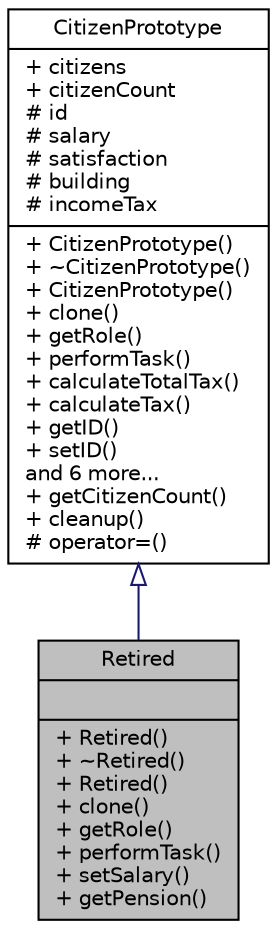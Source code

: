 digraph "Retired"
{
 // LATEX_PDF_SIZE
  edge [fontname="Helvetica",fontsize="10",labelfontname="Helvetica",labelfontsize="10"];
  node [fontname="Helvetica",fontsize="10",shape=record];
  Node1 [label="{Retired\n||+ Retired()\l+ ~Retired()\l+ Retired()\l+ clone()\l+ getRole()\l+ performTask()\l+ setSalary()\l+ getPension()\l}",height=0.2,width=0.4,color="black", fillcolor="grey75", style="filled", fontcolor="black",tooltip="Represents a retired citizen in the city system."];
  Node2 -> Node1 [dir="back",color="midnightblue",fontsize="10",style="solid",arrowtail="onormal",fontname="Helvetica"];
  Node2 [label="{CitizenPrototype\n|+ citizens\l+ citizenCount\l# id\l# salary\l# satisfaction\l# building\l# incomeTax\l|+ CitizenPrototype()\l+ ~CitizenPrototype()\l+ CitizenPrototype()\l+ clone()\l+ getRole()\l+ performTask()\l+ calculateTotalTax()\l+ calculateTax()\l+ getID()\l+ setID()\land 6 more...\l+ getCitizenCount()\l+ cleanup()\l# operator=()\l}",height=0.2,width=0.4,color="black", fillcolor="white", style="filled",URL="$classCitizenPrototype.html",tooltip="Abstract base class for different citizen types."];
}
